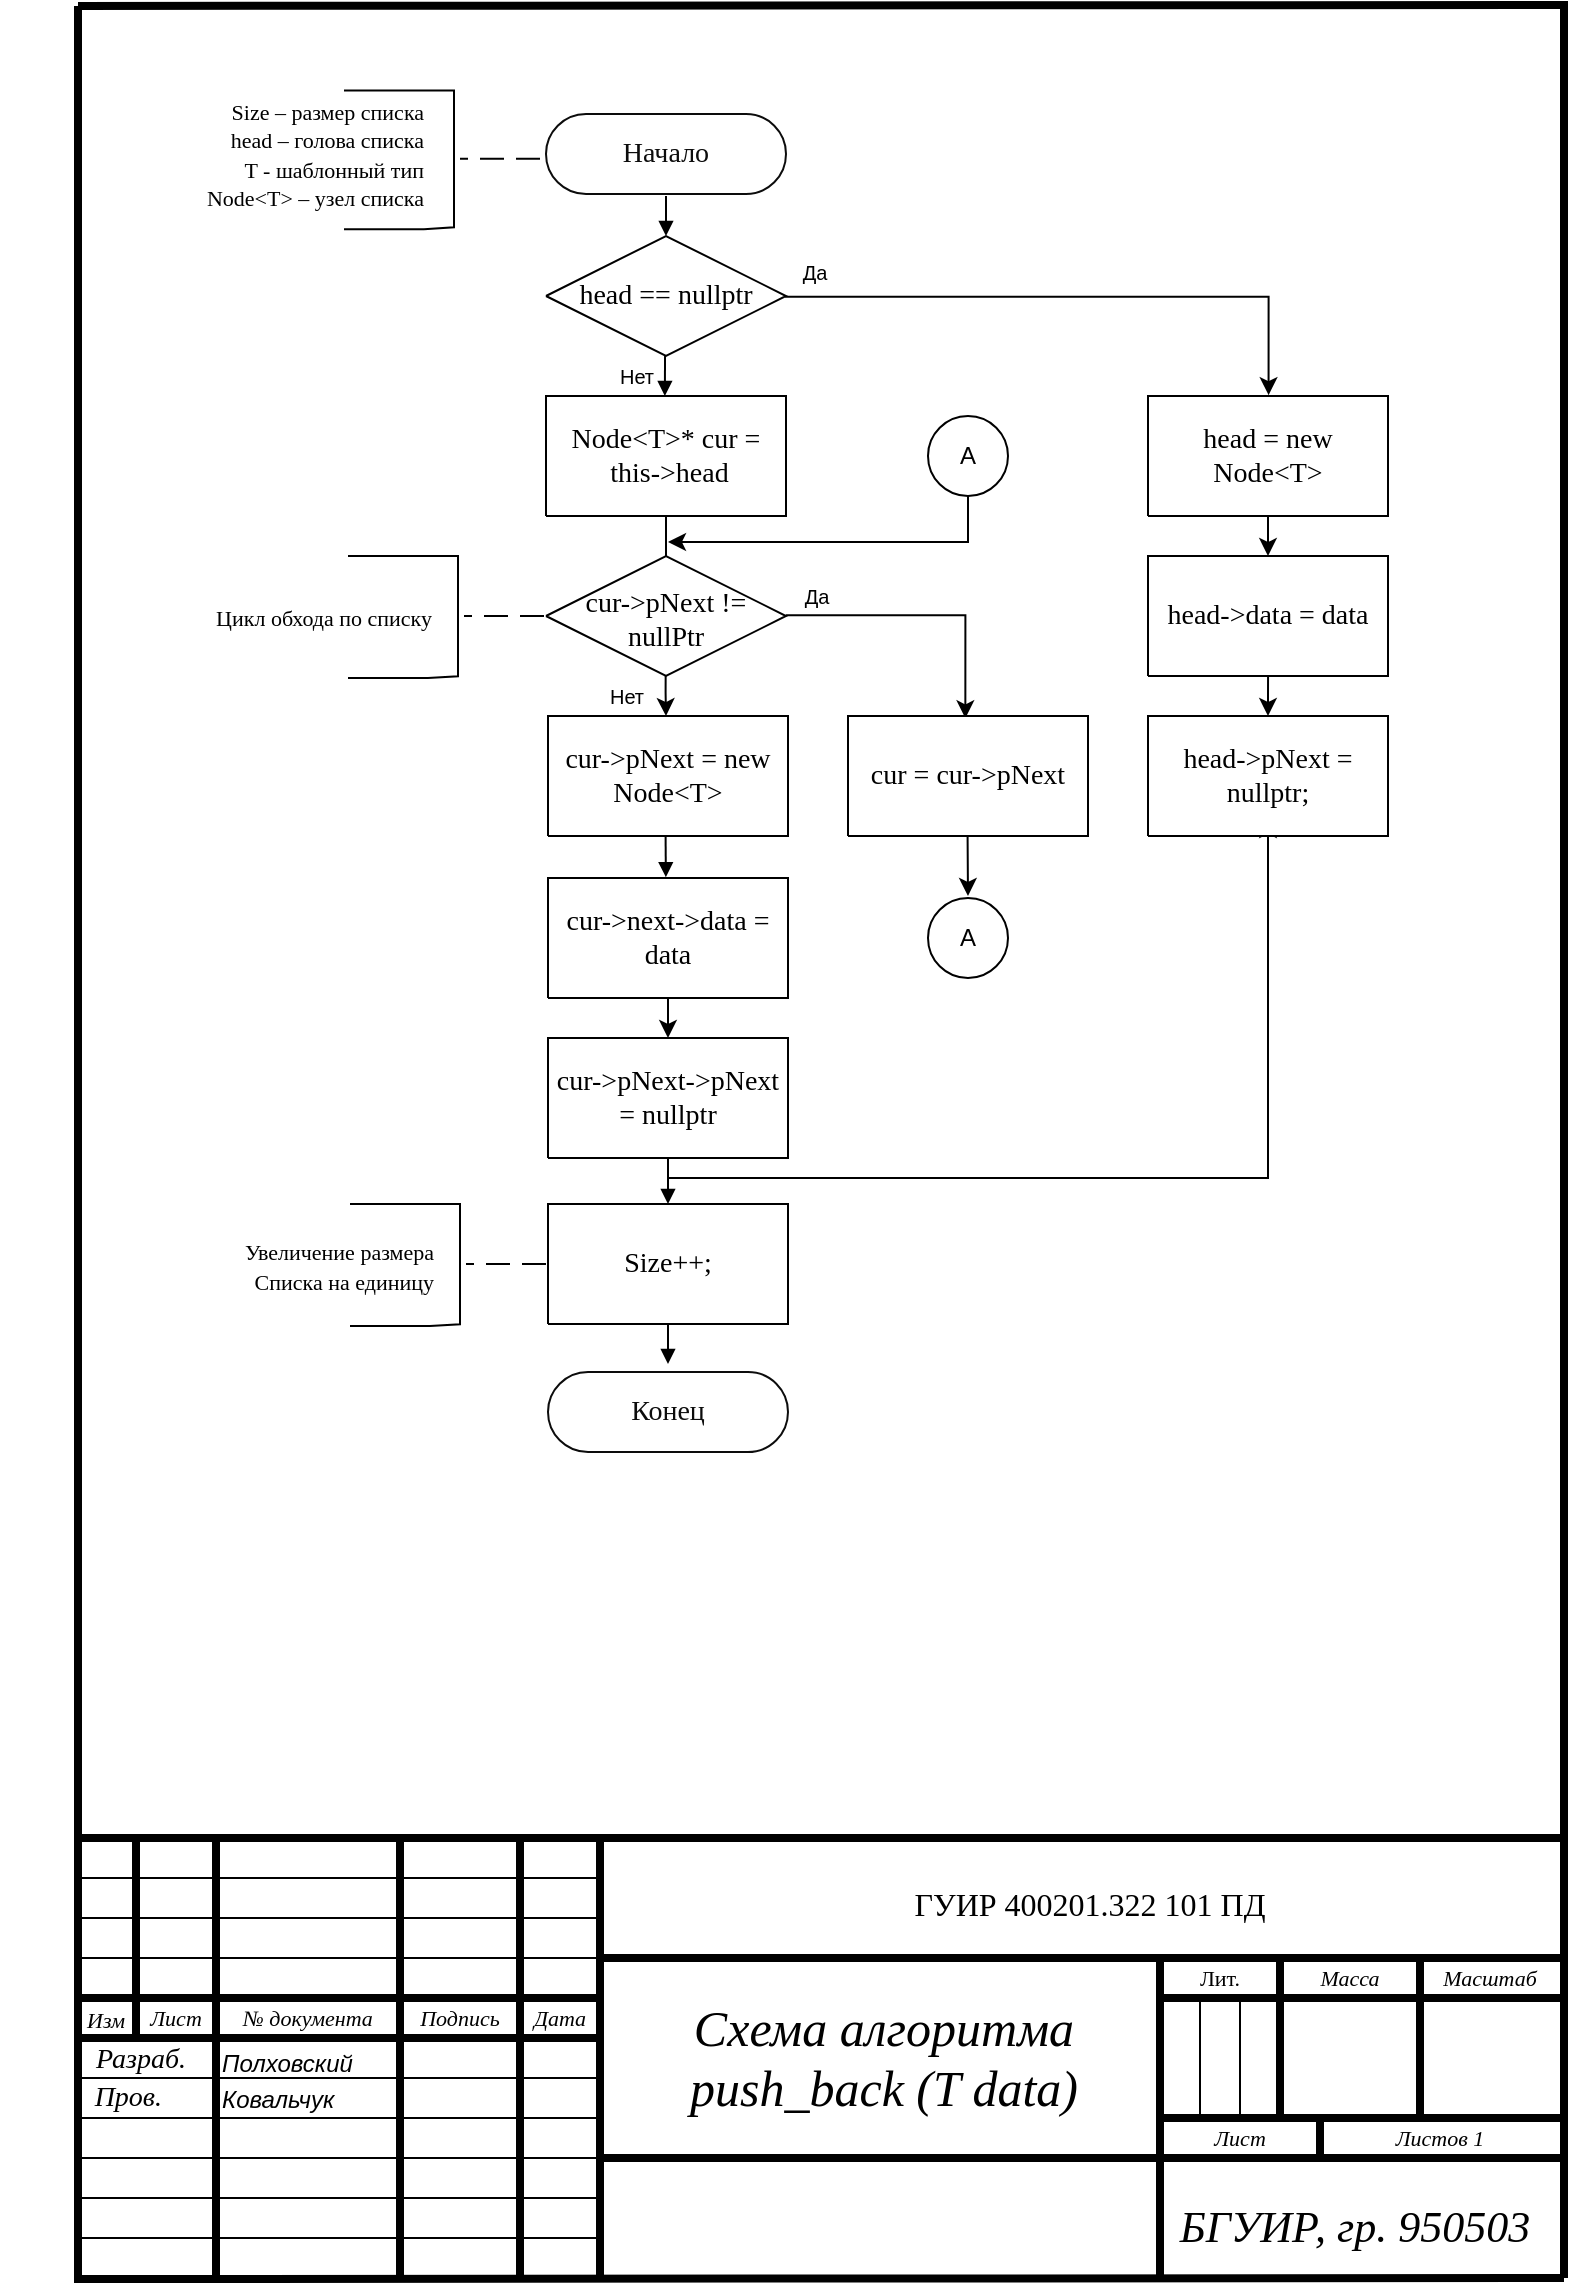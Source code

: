 <mxfile version="14.1.8" type="device"><diagram name="Страница-1" id="Страница-1"><mxGraphModel dx="825" dy="805" grid="1" gridSize="10" guides="1" tooltips="1" connect="1" arrows="1" fold="1" page="1" pageScale="1" pageWidth="850" pageHeight="1100" math="0" shadow="0"><root><mxCell id="0"/><mxCell id="1" value="Соединительная линия" parent="0"/><mxCell id="3V-L2KuZ63XdBJB3XJBE-99" style="edgeStyle=none;rounded=0;orthogonalLoop=1;jettySize=auto;html=1;" edge="1" parent="1"><mxGeometry relative="1" as="geometry"><mxPoint x="660" y="432" as="targetPoint"/><mxPoint x="360" y="611" as="sourcePoint"/><Array as="points"><mxPoint x="660" y="611"/></Array></mxGeometry></mxCell><mxCell id="QabZJgG5oe0fEZagxkcl-109" style="vsdxID=742;edgeStyle=none;startArrow=block;endArrow=none;startSize=5;endSize=5;strokeColor=#000000;spacingTop=0;spacingBottom=0;spacingLeft=0;spacingRight=0;verticalAlign=middle;html=1;labelBackgroundColor=#ffffff;rounded=0;exitX=0.5;exitY=0;exitDx=0;exitDy=0;exitPerimeter=0;entryX=0.5;entryY=1.025;entryDx=0;entryDy=0;entryPerimeter=0;" parent="1" edge="1"><mxGeometry relative="1" as="geometry"><mxPoint x="10" y="-1" as="offset"/><Array as="points"/><mxPoint x="360" y="704" as="sourcePoint"/><mxPoint x="360" y="684" as="targetPoint"/></mxGeometry></mxCell><mxCell id="06-wC8LpvRo-1JMl6-TX-131" value="" style="edgeStyle=orthogonalEdgeStyle;rounded=0;orthogonalLoop=1;jettySize=auto;html=1;" parent="1" edge="1"><mxGeometry relative="1" as="geometry"><mxPoint x="358.83" y="360" as="sourcePoint"/><mxPoint x="359" y="380" as="targetPoint"/><Array as="points"><mxPoint x="358.41" y="368.36"/><mxPoint x="358.41" y="368.36"/></Array></mxGeometry></mxCell><mxCell id="4" style="vsdxID=1;fillColor=#FFFFFF;gradientColor=none;shape=stencil(nY9LDoAgDERP0z3SI/i5BwkoRAUC+Lu9kGo0Lt3NtK/tFLCOWngFnMUU3Kg2I5MGbIBzY7UKJmUF2ALWvQtqCG6xkrwXhSxqdmvZsNNcxViZ4ewgT64jdDL2hf4E7wsXmsWThd549765c4l+xvYE);strokeColor=#000000;strokeWidth=4;spacingTop=-1;spacingBottom=-1;spacingLeft=-1;spacingRight=-1;labelBackgroundColor=#ffffff;rounded=0;html=1;whiteSpace=wrap;" parent="1" vertex="1"><mxGeometry x="65" y="941" width="741" height="220" as="geometry"/></mxCell><mxCell id="82" style="vsdxID=26;edgeStyle=none;startArrow=none;endArrow=none;startSize=5;endSize=5;strokeWidth=4;strokeColor=#000000;spacingTop=-1;spacingBottom=-1;spacingLeft=-1;spacingRight=-1;verticalAlign=middle;html=1;labelBackgroundColor=#ffffff;rounded=0;" parent="1" edge="1"><mxGeometry relative="1" as="geometry"><Array as="points"/><mxPoint x="94" y="941" as="sourcePoint"/><mxPoint x="94" y="1041" as="targetPoint"/></mxGeometry></mxCell><mxCell id="81" style="vsdxID=25;edgeStyle=none;startArrow=none;endArrow=none;startSize=5;endSize=5;strokeColor=#000000;spacingTop=-1;spacingBottom=-1;spacingLeft=-1;spacingRight=-1;verticalAlign=middle;html=1;labelBackgroundColor=#ffffff;rounded=0;" parent="1" edge="1"><mxGeometry relative="1" as="geometry"><mxPoint as="offset"/><Array as="points"/><mxPoint x="66" y="1141" as="sourcePoint"/><mxPoint x="326" y="1141" as="targetPoint"/></mxGeometry></mxCell><mxCell id="80" style="vsdxID=24;edgeStyle=none;startArrow=none;endArrow=none;startSize=5;endSize=5;strokeColor=#000000;spacingTop=-1;spacingBottom=-1;spacingLeft=-1;spacingRight=-1;verticalAlign=middle;html=1;labelBackgroundColor=#ffffff;rounded=0;" parent="1" edge="1"><mxGeometry relative="1" as="geometry"><mxPoint as="offset"/><Array as="points"/><mxPoint x="66" y="1121" as="sourcePoint"/><mxPoint x="326" y="1121" as="targetPoint"/></mxGeometry></mxCell><mxCell id="79" style="vsdxID=23;edgeStyle=none;startArrow=none;endArrow=none;startSize=5;endSize=5;strokeColor=#000000;spacingTop=-1;spacingBottom=-1;spacingLeft=-1;spacingRight=-1;verticalAlign=middle;html=1;labelBackgroundColor=#ffffff;rounded=0;" parent="1" edge="1"><mxGeometry relative="1" as="geometry"><mxPoint as="offset"/><Array as="points"/><mxPoint x="66" y="1101" as="sourcePoint"/><mxPoint x="327" y="1101" as="targetPoint"/></mxGeometry></mxCell><mxCell id="78" style="vsdxID=22;edgeStyle=none;startArrow=none;endArrow=none;startSize=5;endSize=5;strokeColor=#000000;spacingTop=-1;spacingBottom=-1;spacingLeft=-1;spacingRight=-1;verticalAlign=middle;html=1;labelBackgroundColor=#ffffff;rounded=0;" parent="1" edge="1"><mxGeometry relative="1" as="geometry"><mxPoint as="offset"/><Array as="points"/><mxPoint x="66" y="1081" as="sourcePoint"/><mxPoint x="326" y="1081" as="targetPoint"/></mxGeometry></mxCell><mxCell id="77" style="vsdxID=21;edgeStyle=none;startArrow=none;endArrow=none;startSize=5;endSize=5;strokeColor=#000000;spacingTop=-1;spacingBottom=-1;spacingLeft=-1;spacingRight=-1;verticalAlign=middle;html=1;labelBackgroundColor=#ffffff;rounded=0;" parent="1" edge="1"><mxGeometry relative="1" as="geometry"><mxPoint as="offset"/><Array as="points"/><mxPoint x="66" y="1061" as="sourcePoint"/><mxPoint x="326" y="1061" as="targetPoint"/></mxGeometry></mxCell><mxCell id="76" style="vsdxID=20;edgeStyle=none;startArrow=none;endArrow=none;startSize=5;endSize=5;strokeWidth=4;strokeColor=#000000;spacingTop=-1;spacingBottom=-1;spacingLeft=-1;spacingRight=-1;verticalAlign=middle;html=1;labelBackgroundColor=#ffffff;rounded=0;" parent="1" edge="1"><mxGeometry relative="1" as="geometry"><mxPoint as="offset"/><Array as="points"/><mxPoint x="66" y="1041" as="sourcePoint"/><mxPoint x="326" y="1041" as="targetPoint"/></mxGeometry></mxCell><mxCell id="75" style="vsdxID=19;edgeStyle=none;startArrow=none;endArrow=none;startSize=5;endSize=5;strokeWidth=4;strokeColor=#000000;spacingTop=-1;spacingBottom=-1;spacingLeft=-1;spacingRight=-1;verticalAlign=middle;html=1;labelBackgroundColor=#ffffff;rounded=0;" parent="1" edge="1"><mxGeometry relative="1" as="geometry"><mxPoint as="offset"/><Array as="points"/><mxPoint x="66" y="1021" as="sourcePoint"/><mxPoint x="326" y="1021" as="targetPoint"/></mxGeometry></mxCell><mxCell id="74" style="vsdxID=18;edgeStyle=none;startArrow=none;endArrow=none;startSize=5;endSize=5;strokeColor=#000000;spacingTop=-1;spacingBottom=-1;spacingLeft=-1;spacingRight=-1;verticalAlign=middle;html=1;labelBackgroundColor=#ffffff;rounded=0;" parent="1" edge="1"><mxGeometry relative="1" as="geometry"><mxPoint as="offset"/><Array as="points"/><mxPoint x="66" y="1001" as="sourcePoint"/><mxPoint x="326" y="1001" as="targetPoint"/></mxGeometry></mxCell><mxCell id="73" style="vsdxID=17;edgeStyle=none;startArrow=none;endArrow=none;startSize=5;endSize=5;strokeColor=#000000;spacingTop=-1;spacingBottom=-1;spacingLeft=-1;spacingRight=-1;verticalAlign=middle;html=1;labelBackgroundColor=#ffffff;rounded=0;" parent="1" edge="1"><mxGeometry relative="1" as="geometry"><mxPoint as="offset"/><Array as="points"/><mxPoint x="66" y="981" as="sourcePoint"/><mxPoint x="326" y="981" as="targetPoint"/></mxGeometry></mxCell><mxCell id="72" style="vsdxID=16;edgeStyle=none;startArrow=none;endArrow=none;startSize=5;endSize=5;strokeColor=#000000;spacingTop=-1;spacingBottom=-1;spacingLeft=-1;spacingRight=-1;verticalAlign=middle;html=1;labelBackgroundColor=#ffffff;rounded=0;" parent="1" edge="1"><mxGeometry relative="1" as="geometry"><mxPoint as="offset"/><Array as="points"/><mxPoint x="66" y="961" as="sourcePoint"/><mxPoint x="326" y="961" as="targetPoint"/></mxGeometry></mxCell><mxCell id="71" style="vsdxID=15;edgeStyle=none;startArrow=none;endArrow=none;startSize=5;endSize=5;strokeWidth=4;strokeColor=#000000;spacingTop=-1;spacingBottom=-1;spacingLeft=-1;spacingRight=-1;verticalAlign=middle;html=1;labelBackgroundColor=#ffffff;rounded=0;" parent="1" edge="1"><mxGeometry relative="1" as="geometry"><Array as="points"/><mxPoint x="134" y="941" as="sourcePoint"/><mxPoint x="134" y="1161" as="targetPoint"/></mxGeometry></mxCell><mxCell id="70" style="vsdxID=14;edgeStyle=none;startArrow=none;endArrow=none;startSize=5;endSize=5;strokeWidth=4;strokeColor=#000000;spacingTop=-1;spacingBottom=-1;spacingLeft=-1;spacingRight=-1;verticalAlign=middle;html=1;labelBackgroundColor=#ffffff;rounded=0;" parent="1" edge="1"><mxGeometry relative="1" as="geometry"><Array as="points"/><mxPoint x="226" y="941" as="sourcePoint"/><mxPoint x="226" y="1161" as="targetPoint"/></mxGeometry></mxCell><mxCell id="69" style="vsdxID=13;edgeStyle=none;startArrow=none;endArrow=none;startSize=5;endSize=5;strokeWidth=4;strokeColor=#000000;spacingTop=-1;spacingBottom=-1;spacingLeft=-1;spacingRight=-1;verticalAlign=middle;html=1;labelBackgroundColor=#ffffff;rounded=0;" parent="1" edge="1"><mxGeometry relative="1" as="geometry"><Array as="points"/><mxPoint x="286" y="941" as="sourcePoint"/><mxPoint x="286" y="1161" as="targetPoint"/></mxGeometry></mxCell><mxCell id="84" style="vsdxID=44;edgeStyle=none;startArrow=none;endArrow=none;startSize=5;endSize=5;strokeWidth=4;strokeColor=#000000;spacingTop=0;spacingBottom=0;spacingLeft=0;spacingRight=0;verticalAlign=middle;html=1;labelBackgroundColor=#ffffff;rounded=0;" parent="1" edge="1"><mxGeometry relative="1" as="geometry"><mxPoint y="-1" as="offset"/><Array as="points"><mxPoint x="808" y="24.47"/></Array><mxPoint x="808" y="1161" as="sourcePoint"/><mxPoint x="65" y="25" as="targetPoint"/></mxGeometry></mxCell><mxCell id="83" style="vsdxID=43;edgeStyle=none;startArrow=none;endArrow=none;startSize=5;endSize=5;strokeWidth=4;strokeColor=#000000;spacingTop=0;spacingBottom=0;spacingLeft=0;spacingRight=0;verticalAlign=middle;html=1;labelBackgroundColor=#ffffff;rounded=0;" parent="1" edge="1"><mxGeometry relative="1" as="geometry"><mxPoint as="offset"/><Array as="points"><mxPoint x="65" y="1161.53"/></Array><mxPoint x="65" y="25" as="sourcePoint"/><mxPoint x="808" y="1161" as="targetPoint"/></mxGeometry></mxCell><mxCell id="68" style="vsdxID=12;edgeStyle=none;startArrow=none;endArrow=none;startSize=5;endSize=5;strokeWidth=4;strokeColor=#000000;spacingTop=-1;spacingBottom=-1;spacingLeft=-1;spacingRight=-1;verticalAlign=middle;html=1;labelBackgroundColor=#ffffff;rounded=0;" parent="1" edge="1"><mxGeometry relative="1" as="geometry"><Array as="points"/><mxPoint x="736" y="1001" as="sourcePoint"/><mxPoint x="736" y="1081" as="targetPoint"/></mxGeometry></mxCell><mxCell id="67" style="vsdxID=11;edgeStyle=none;startArrow=none;endArrow=none;startSize=5;endSize=5;strokeWidth=4;strokeColor=#000000;spacingTop=-1;spacingBottom=-1;spacingLeft=-1;spacingRight=-1;verticalAlign=middle;html=1;labelBackgroundColor=#ffffff;rounded=0;" parent="1" edge="1"><mxGeometry relative="1" as="geometry"><Array as="points"/><mxPoint x="686" y="1081" as="sourcePoint"/><mxPoint x="686" y="1101" as="targetPoint"/></mxGeometry></mxCell><mxCell id="66" style="vsdxID=10;edgeStyle=none;startArrow=none;endArrow=none;startSize=5;endSize=5;strokeColor=#000000;spacingTop=-1;spacingBottom=-1;spacingLeft=-1;spacingRight=-1;verticalAlign=middle;html=1;labelBackgroundColor=#ffffff;rounded=0;" parent="1" edge="1"><mxGeometry relative="1" as="geometry"><Array as="points"/><mxPoint x="646" y="1021" as="sourcePoint"/><mxPoint x="646" y="1081" as="targetPoint"/></mxGeometry></mxCell><mxCell id="91" style="vsdxID=780;edgeStyle=none;startArrow=block;endArrow=none;startSize=5;endSize=5;strokeColor=#000000;spacingTop=0;spacingBottom=0;spacingLeft=0;spacingRight=0;verticalAlign=middle;html=1;labelBackgroundColor=#ffffff;rounded=0;exitX=0.491;exitY=-0.007;exitDx=0;exitDy=0;exitPerimeter=0;" parent="1" source="06-wC8LpvRo-1JMl6-TX-127" edge="1"><mxGeometry relative="1" as="geometry"><mxPoint x="10" y="-1" as="offset"/><Array as="points"/><mxPoint x="358.8" y="458" as="sourcePoint"/><mxPoint x="358.8" y="440" as="targetPoint"/></mxGeometry></mxCell><mxCell id="65" style="vsdxID=9;edgeStyle=none;startArrow=none;endArrow=none;startSize=5;endSize=5;strokeColor=#000000;spacingTop=-1;spacingBottom=-1;spacingLeft=-1;spacingRight=-1;verticalAlign=middle;html=1;labelBackgroundColor=#ffffff;rounded=0;" parent="1" edge="1"><mxGeometry relative="1" as="geometry"><Array as="points"/><mxPoint x="626" y="1021" as="sourcePoint"/><mxPoint x="626" y="1081" as="targetPoint"/></mxGeometry></mxCell><mxCell id="64" style="vsdxID=8;edgeStyle=none;startArrow=none;endArrow=none;startSize=5;endSize=5;strokeWidth=4;strokeColor=#000000;spacingTop=-1;spacingBottom=-1;spacingLeft=-1;spacingRight=-1;verticalAlign=middle;html=1;labelBackgroundColor=#ffffff;rounded=0;" parent="1" edge="1"><mxGeometry relative="1" as="geometry"><Array as="points"/><mxPoint x="666" y="1001" as="sourcePoint"/><mxPoint x="666" y="1081" as="targetPoint"/></mxGeometry></mxCell><mxCell id="63" style="vsdxID=7;edgeStyle=none;startArrow=none;endArrow=none;startSize=5;endSize=5;strokeWidth=4;strokeColor=#000000;spacingTop=-1;spacingBottom=-1;spacingLeft=-1;spacingRight=-1;verticalAlign=middle;html=1;labelBackgroundColor=#ffffff;rounded=0;" parent="1" edge="1"><mxGeometry relative="1" as="geometry"><mxPoint as="offset"/><Array as="points"/><mxPoint x="606" y="1081" as="sourcePoint"/><mxPoint x="806" y="1081" as="targetPoint"/></mxGeometry></mxCell><mxCell id="62" style="vsdxID=6;edgeStyle=none;startArrow=none;endArrow=none;startSize=5;endSize=5;strokeWidth=4;strokeColor=#000000;spacingTop=-1;spacingBottom=-1;spacingLeft=-1;spacingRight=-1;verticalAlign=middle;html=1;labelBackgroundColor=#ffffff;rounded=0;" parent="1" edge="1"><mxGeometry relative="1" as="geometry"><mxPoint as="offset"/><Array as="points"/><mxPoint x="606" y="1021" as="sourcePoint"/><mxPoint x="806" y="1021" as="targetPoint"/></mxGeometry></mxCell><mxCell id="61" style="vsdxID=5;edgeStyle=none;startArrow=none;endArrow=none;startSize=5;endSize=5;strokeWidth=4;strokeColor=#000000;spacingTop=-1;spacingBottom=-1;spacingLeft=-1;spacingRight=-1;verticalAlign=middle;html=1;labelBackgroundColor=#ffffff;rounded=0;" parent="1" edge="1"><mxGeometry relative="1" as="geometry"><Array as="points"/><mxPoint x="606" y="1001" as="sourcePoint"/><mxPoint x="606" y="1161" as="targetPoint"/></mxGeometry></mxCell><mxCell id="60" style="vsdxID=4;edgeStyle=none;startArrow=none;endArrow=none;startSize=5;endSize=5;strokeWidth=4;strokeColor=#000000;spacingTop=-1;spacingBottom=-1;spacingLeft=-1;spacingRight=-1;verticalAlign=middle;html=1;labelBackgroundColor=#ffffff;rounded=0;" parent="1" edge="1"><mxGeometry relative="1" as="geometry"><Array as="points"/><mxPoint x="806" y="1101" as="sourcePoint"/><mxPoint x="326" y="1101" as="targetPoint"/></mxGeometry></mxCell><mxCell id="59" style="vsdxID=3;edgeStyle=none;startArrow=none;endArrow=none;startSize=5;endSize=5;strokeWidth=4;strokeColor=#000000;spacingTop=-1;spacingBottom=-1;spacingLeft=-1;spacingRight=-1;verticalAlign=middle;html=1;labelBackgroundColor=#ffffff;rounded=0;" parent="1" edge="1"><mxGeometry relative="1" as="geometry"><Array as="points"/><mxPoint x="326" y="941" as="sourcePoint"/><mxPoint x="326" y="1161" as="targetPoint"/></mxGeometry></mxCell><mxCell id="58" style="vsdxID=2;edgeStyle=none;startArrow=none;endArrow=none;startSize=5;endSize=5;strokeWidth=4;strokeColor=#000000;spacingTop=-1;spacingBottom=-1;spacingLeft=-1;spacingRight=-1;verticalAlign=middle;html=1;labelBackgroundColor=#ffffff;rounded=0;" parent="1" edge="1"><mxGeometry relative="1" as="geometry"><Array as="points"/><mxPoint x="806" y="1001" as="sourcePoint"/><mxPoint x="326" y="1001" as="targetPoint"/></mxGeometry></mxCell><mxCell id="5" value="&lt;font style=&quot;font-size:11px;font-family:ISOCPEUR;color:#000000;direction:ltr;letter-spacing:0px;line-height:120%;opacity:1&quot;&gt;&lt;i&gt;Изм&lt;br/&gt;&lt;/i&gt;&lt;/font&gt;" style="verticalAlign=middle;align=center;vsdxID=27;fillColor=none;gradientColor=none;shape=stencil(nZBLDoAgDERP0z3SIyjew0SURgSD+Lu9kMZoXLhwN9O+tukAlrNpJg1SzDH4QW/URgNYgZTkjA4UkwJUgGXng+6DX1zLfmoymdXo17xh5zmRJ6Q42BWCfc2oJfdAr+Yv+AP9Cb7OJ3H/2JG1HNGz/84klThPVCc=);strokeColor=none;strokeWidth=4;spacingTop=-1;spacingBottom=-1;spacingLeft=-1;spacingRight=-1;labelBackgroundColor=none;rounded=0;html=1;whiteSpace=wrap;" parent="1" vertex="1"><mxGeometry x="66" y="1023" width="26" height="17" as="geometry"/></mxCell><mxCell id="6" value="&lt;font style=&quot;font-size:11px;font-family:ISOCPEUR;color:#000000;direction:ltr;letter-spacing:0px;line-height:120%;opacity:1&quot;&gt;&lt;i&gt;Лист&lt;br/&gt;&lt;/i&gt;&lt;/font&gt;" style="verticalAlign=middle;align=center;vsdxID=28;fillColor=none;gradientColor=none;shape=stencil(nZBLDoAgDERP0z3SIyjew0SURgSD+Lu9kMZoXLhwN9O+tukAlrNpJg1SzDH4QW/URgNYgZTkjA4UkwJUgGXng+6DX1zLfmoymdXo17xh5zmRJ6Q42BWCfc2oJfdAr+Yv+AP9Cb7OJ3H/2JG1HNGz/84klThPVCc=);strokeColor=none;strokeWidth=4;spacingTop=-1;spacingBottom=-1;spacingLeft=-1;spacingRight=-1;labelBackgroundColor=none;rounded=0;html=1;whiteSpace=wrap;" parent="1" vertex="1"><mxGeometry x="96" y="1023" width="36" height="16" as="geometry"/></mxCell><mxCell id="7" value="&lt;font style=&quot;font-size:11px;font-family:ISOCPEUR;color:#000000;direction:ltr;letter-spacing:0px;line-height:120%;opacity:1&quot;&gt;&lt;i&gt;№ документа&lt;br/&gt;&lt;/i&gt;&lt;/font&gt;" style="verticalAlign=middle;align=center;vsdxID=29;fillColor=none;gradientColor=none;shape=stencil(nZBLDoAgDERP0z3SIyjew0SURgSD+Lu9kMZoXLhwN9O+tukAlrNpJg1SzDH4QW/URgNYgZTkjA4UkwJUgGXng+6DX1zLfmoymdXo17xh5zmRJ6Q42BWCfc2oJfdAr+Yv+AP9Cb7OJ3H/2JG1HNGz/84klThPVCc=);strokeColor=none;strokeWidth=4;spacingTop=-1;spacingBottom=-1;spacingLeft=-1;spacingRight=-1;labelBackgroundColor=none;rounded=0;html=1;whiteSpace=wrap;" parent="1" vertex="1"><mxGeometry x="136" y="1023" width="88" height="16" as="geometry"/></mxCell><mxCell id="8" value="&lt;font style=&quot;font-size:11px;font-family:ISOCPEUR;color:#000000;direction:ltr;letter-spacing:0px;line-height:120%;opacity:1&quot;&gt;&lt;i&gt;Подпись&lt;br/&gt;&lt;/i&gt;&lt;/font&gt;" style="verticalAlign=middle;align=center;vsdxID=30;fillColor=none;gradientColor=none;shape=stencil(nZBLDoAgDERP0z3SIyjew0SURgSD+Lu9kMZoXLhwN9O+tukAlrNpJg1SzDH4QW/URgNYgZTkjA4UkwJUgGXng+6DX1zLfmoymdXo17xh5zmRJ6Q42BWCfc2oJfdAr+Yv+AP9Cb7OJ3H/2JG1HNGz/84klThPVCc=);strokeColor=none;strokeWidth=4;spacingTop=-1;spacingBottom=-1;spacingLeft=-1;spacingRight=-1;labelBackgroundColor=none;rounded=0;html=1;whiteSpace=wrap;" parent="1" vertex="1"><mxGeometry x="228" y="1023" width="56" height="16" as="geometry"/></mxCell><mxCell id="9" value="&lt;font style=&quot;font-size:11px;font-family:ISOCPEUR;color:#000000;direction:ltr;letter-spacing:0px;line-height:120%;opacity:1&quot;&gt;&lt;i&gt;Дата&lt;br/&gt;&lt;/i&gt;&lt;/font&gt;" style="verticalAlign=middle;align=center;vsdxID=31;fillColor=none;gradientColor=none;shape=stencil(nZBLDoAgDERP0z3SIyjew0SURgSD+Lu9kMZoXLhwN9O+tukAlrNpJg1SzDH4QW/URgNYgZTkjA4UkwJUgGXng+6DX1zLfmoymdXo17xh5zmRJ6Q42BWCfc2oJfdAr+Yv+AP9Cb7OJ3H/2JG1HNGz/84klThPVCc=);strokeColor=none;strokeWidth=4;spacingTop=-1;spacingBottom=-1;spacingLeft=-1;spacingRight=-1;labelBackgroundColor=none;rounded=0;html=1;whiteSpace=wrap;" parent="1" vertex="1"><mxGeometry x="288" y="1023" width="36" height="16" as="geometry"/></mxCell><mxCell id="10" value="&lt;font style=&quot;font-size:11px;font-family:ISOCPEUR;color:#000000;direction:ltr;letter-spacing:0px;line-height:120%;opacity:1&quot;&gt;Лит.&lt;br/&gt;&lt;/font&gt;" style="verticalAlign=middle;align=center;vsdxID=32;fillColor=none;gradientColor=none;shape=stencil(nZBLDoAgDERP0z3SIyjew0SURgSD+Lu9kMZoXLhwN9O+tukAlrNpJg1SzDH4QW/URgNYgZTkjA4UkwJUgGXng+6DX1zLfmoymdXo17xh5zmRJ6Q42BWCfc2oJfdAr+Yv+AP9Cb7OJ3H/2JG1HNGz/84klThPVCc=);strokeColor=none;strokeWidth=4;spacingTop=-1;spacingBottom=-1;spacingLeft=-1;spacingRight=-1;labelBackgroundColor=none;rounded=0;html=1;whiteSpace=wrap;" parent="1" vertex="1"><mxGeometry x="608" y="1003" width="56" height="16" as="geometry"/></mxCell><mxCell id="11" value="&lt;font style=&quot;font-size:11px;font-family:ISOCPEUR;color:#000000;direction:ltr;letter-spacing:0px;line-height:120%;opacity:1&quot;&gt;&lt;i&gt;Масса&lt;br/&gt;&lt;/i&gt;&lt;/font&gt;" style="verticalAlign=middle;align=center;vsdxID=33;fillColor=none;gradientColor=none;shape=stencil(nZBLDoAgDERP0z3SIyjew0SURgSD+Lu9kMZoXLhwN9O+tukAlrNpJg1SzDH4QW/URgNYgZTkjA4UkwJUgGXng+6DX1zLfmoymdXo17xh5zmRJ6Q42BWCfc2oJfdAr+Yv+AP9Cb7OJ3H/2JG1HNGz/84klThPVCc=);strokeColor=none;strokeWidth=4;spacingTop=-1;spacingBottom=-1;spacingLeft=-1;spacingRight=-1;labelBackgroundColor=none;rounded=0;html=1;whiteSpace=wrap;" parent="1" vertex="1"><mxGeometry x="668" y="1003" width="66" height="16" as="geometry"/></mxCell><mxCell id="12" value="&lt;font style=&quot;font-size:11px;font-family:ISOCPEUR;color:#000000;direction:ltr;letter-spacing:0px;line-height:120%;opacity:1&quot;&gt;&lt;i&gt;Масштаб&lt;br/&gt;&lt;/i&gt;&lt;/font&gt;" style="verticalAlign=middle;align=center;vsdxID=34;fillColor=none;gradientColor=none;shape=stencil(nZBLDoAgDERP0z3SIyjew0SURgSD+Lu9kMZoXLhwN9O+tukAlrNpJg1SzDH4QW/URgNYgZTkjA4UkwJUgGXng+6DX1zLfmoymdXo17xh5zmRJ6Q42BWCfc2oJfdAr+Yv+AP9Cb7OJ3H/2JG1HNGz/84klThPVCc=);strokeColor=none;strokeWidth=4;spacingTop=-1;spacingBottom=-1;spacingLeft=-1;spacingRight=-1;labelBackgroundColor=none;rounded=0;html=1;whiteSpace=wrap;" parent="1" vertex="1"><mxGeometry x="738" y="1003" width="66" height="16" as="geometry"/></mxCell><mxCell id="13" value="&lt;font style=&quot;font-size:11px;font-family:ISOCPEUR;color:#000000;direction:ltr;letter-spacing:0px;line-height:120%;opacity:1&quot;&gt;&lt;i&gt;Лист&lt;br/&gt;&lt;/i&gt;&lt;/font&gt;" style="verticalAlign=middle;align=center;vsdxID=35;fillColor=none;gradientColor=none;shape=stencil(nZBLDoAgDERP0z3SIyjew0SURgSD+Lu9kMZoXLhwN9O+tukAlrNpJg1SzDH4QW/URgNYgZTkjA4UkwJUgGXng+6DX1zLfmoymdXo17xh5zmRJ6Q42BWCfc2oJfdAr+Yv+AP9Cb7OJ3H/2JG1HNGz/84klThPVCc=);strokeColor=none;strokeWidth=4;spacingTop=-1;spacingBottom=-1;spacingLeft=-1;spacingRight=-1;labelBackgroundColor=none;rounded=0;html=1;whiteSpace=wrap;" parent="1" vertex="1"><mxGeometry x="608" y="1083" width="76" height="16" as="geometry"/></mxCell><mxCell id="14" value="&lt;font style=&quot;font-size:11px;font-family:ISOCPEUR;color:#000000;direction:ltr;letter-spacing:0px;line-height:120%;opacity:1&quot;&gt;&lt;i&gt;Листов  1&lt;br/&gt;&lt;/i&gt;&lt;/font&gt;" style="verticalAlign=middle;align=center;vsdxID=36;fillColor=none;gradientColor=none;shape=stencil(nZBLDoAgDERP0z3SIyjew0SURgSD+Lu9kMZoXLhwN9O+tukAlrNpJg1SzDH4QW/URgNYgZTkjA4UkwJUgGXng+6DX1zLfmoymdXo17xh5zmRJ6Q42BWCfc2oJfdAr+Yv+AP9Cb7OJ3H/2JG1HNGz/84klThPVCc=);strokeColor=none;strokeWidth=4;spacingTop=-1;spacingBottom=-1;spacingLeft=-1;spacingRight=-1;labelBackgroundColor=none;rounded=0;html=1;whiteSpace=wrap;" parent="1" vertex="1"><mxGeometry x="688" y="1083" width="116" height="16" as="geometry"/></mxCell><mxCell id="15" value="&lt;p style=&quot;align:right;margin-left:0;margin-right:0;margin-top:0px;margin-bottom:0px;text-indent:0;valign:middle;direction:ltr;&quot;&gt;&lt;font style=&quot;font-size:14px;font-family:ISOCPEUR;color:#000000;direction:ltr;letter-spacing:0px;line-height:120%;opacity:1&quot;&gt;&lt;i&gt;Пров.&lt;br/&gt;&lt;/i&gt;&lt;/font&gt;&lt;/p&gt;" style="verticalAlign=middle;align=right;vsdxID=38;fillColor=none;gradientColor=none;shape=stencil(nZBLDoAgDERP0z3SIyjew0SURgSD+Lu9kMZoXLhwN9O+tukAlrNpJg1SzDH4QW/URgNYgZTkjA4UkwJUgGXng+6DX1zLfmoymdXo17xh5zmRJ6Q42BWCfc2oJfdAr+Yv+AP9Cb7OJ3H/2JG1HNGz/84klThPVCc=);strokeColor=none;strokeWidth=4;spacingTop=-1;spacingBottom=-1;spacingLeft=-1;spacingRight=-1;labelBackgroundColor=none;rounded=0;html=1;whiteSpace=wrap;" parent="1" vertex="1"><mxGeometry x="44" y="1061" width="64" height="20" as="geometry"/></mxCell><mxCell id="16" value="&lt;p style=&quot;margin-left: 0 ; margin-right: 0 ; margin-top: 0px ; margin-bottom: 0px ; text-indent: 0 ; direction: ltr&quot;&gt;&lt;font style=&quot;font-size: 14px ; font-family: &amp;#34;isocpeur&amp;#34; ; color: #000000 ; direction: ltr ; letter-spacing: 0px ; line-height: 120% ; opacity: 1&quot;&gt;&lt;i&gt;Разраб&lt;/i&gt;&lt;/font&gt;&lt;font style=&quot;font-size: 14px ; font-family: &amp;#34;isocpeur&amp;#34; ; color: #000000 ; direction: ltr ; letter-spacing: 0px ; line-height: 120% ; opacity: 1&quot;&gt;&lt;i&gt;.&lt;br&gt;&lt;/i&gt;&lt;/font&gt;&lt;/p&gt;" style="verticalAlign=middle;align=right;vsdxID=39;fillColor=none;gradientColor=none;shape=stencil(nZBLDoAgDERP0z3SIyjew0SURgSD+Lu9kMZoXLhwN9O+tukAlrNpJg1SzDH4QW/URgNYgZTkjA4UkwJUgGXng+6DX1zLfmoymdXo17xh5zmRJ6Q42BWCfc2oJfdAr+Yv+AP9Cb7OJ3H/2JG1HNGz/84klThPVCc=);strokeColor=none;strokeWidth=4;spacingTop=-1;spacingBottom=-1;spacingLeft=-1;spacingRight=-1;labelBackgroundColor=none;rounded=0;html=1;whiteSpace=wrap;" parent="1" vertex="1"><mxGeometry x="56" y="1044" width="64" height="16" as="geometry"/></mxCell><mxCell id="17" value="&lt;font style=&quot;font-size: 22px ; font-family: &amp;#34;isocpeur&amp;#34; ; color: #000000 ; direction: ltr ; letter-spacing: 0px ; line-height: 120% ; opacity: 1&quot;&gt;&lt;i&gt;БГУИР, гр. 950503&lt;br&gt;&lt;/i&gt;&lt;/font&gt;" style="verticalAlign=middle;align=center;vsdxID=41;fillColor=none;gradientColor=none;shape=stencil(nZBLDoAgDERP0z3SIyjew0SURgSD+Lu9kMZoXLhwN9O+tukAlrNpJg1SzDH4QW/URgNYgZTkjA4UkwJUgGXng+6DX1zLfmoymdXo17xh5zmRJ6Q42BWCfc2oJfdAr+Yv+AP9Cb7OJ3H/2JG1HNGz/84klThPVCc=);strokeColor=none;strokeWidth=4;spacingTop=-1;spacingBottom=-1;spacingLeft=-1;spacingRight=-1;labelBackgroundColor=none;rounded=0;html=1;whiteSpace=wrap;" parent="1" vertex="1"><mxGeometry x="607" y="1128" width="193" height="16" as="geometry"/></mxCell><mxCell id="18" value="&lt;font style=&quot;font-size: 25px ; font-family: &amp;#34;isocpeur&amp;#34; ; color: #000000 ; direction: ltr ; letter-spacing: 0px ; line-height: 120% ; opacity: 1&quot;&gt;&lt;i&gt;Схема алгоритма &lt;br&gt;&lt;/i&gt;&lt;/font&gt;&lt;font style=&quot;font-size: 25px ; font-family: &amp;#34;isocpeur&amp;#34; ; color: #000000 ; direction: ltr ; letter-spacing: 0px ; line-height: 120% ; opacity: 1&quot;&gt;&lt;i&gt;push_back (T data)&lt;br&gt;&lt;/i&gt;&lt;/font&gt;" style="verticalAlign=middle;align=center;vsdxID=42;fillColor=none;gradientColor=none;shape=stencil(nZBLDoAgDERP0z3SIyjew0SURgSD+Lu9kMZoXLhwN9O+tukAlrNpJg1SzDH4QW/URgNYgZTkjA4UkwJUgGXng+6DX1zLfmoymdXo17xh5zmRJ6Q42BWCfc2oJfdAr+Yv+AP9Cb7OJ3H/2JG1HNGz/84klThPVCc=);strokeColor=none;spacingTop=-1;spacingBottom=-1;spacingLeft=-1;spacingRight=-1;labelBackgroundColor=none;rounded=0;html=1;whiteSpace=wrap;" parent="1" vertex="1"><mxGeometry x="348" y="1021" width="240" height="60" as="geometry"/></mxCell><mxCell id="19" value="&lt;p style=&quot;margin-left: 0 ; margin-right: 0 ; margin-top: 0px ; margin-bottom: 0px ; text-indent: 0 ; direction: ltr&quot;&gt;&lt;font style=&quot;font-size: 16px ; font-family: &amp;#34;times new roman&amp;#34; ; color: #000000 ; direction: ltr ; letter-spacing: 0px ; line-height: 120% ; opacity: 1&quot;&gt;ГУИР &lt;/font&gt;&lt;font style=&quot;font-size: 16px ; font-family: &amp;#34;times new roman&amp;#34; ; color: #000000 ; direction: ltr ; letter-spacing: 0px ; line-height: 120% ; opacity: 1&quot;&gt;400201&lt;/font&gt;&lt;font style=&quot;font-size: 16px ; font-family: &amp;#34;times new roman&amp;#34; ; color: #000000 ; direction: ltr ; letter-spacing: 0px ; line-height: 120% ; opacity: 1&quot;&gt;.&lt;/font&gt;&lt;font style=&quot;font-size: 16px ; font-family: &amp;#34;times new roman&amp;#34; ; color: #000000 ; direction: ltr ; letter-spacing: 0px ; line-height: 120% ; opacity: 1&quot;&gt;322 101&lt;/font&gt;&lt;font style=&quot;font-size: 16px ; font-family: &amp;#34;times new roman&amp;#34; ; color: #000000 ; direction: ltr ; letter-spacing: 0px ; line-height: 120% ; opacity: 1&quot;&gt; ПД&lt;/font&gt;&lt;font style=&quot;font-size: 16px ; font-family: &amp;#34;themed&amp;#34; ; color: #000000 ; direction: ltr ; letter-spacing: 0px ; line-height: 120% ; opacity: 1&quot;&gt;&lt;br&gt;&lt;/font&gt;&lt;/p&gt;" style="verticalAlign=middle;align=center;vsdxID=735;fillColor=none;gradientColor=none;shape=stencil(nZBLDoAgDERP0z3SIyjew0SURgSD+Lu9kMZoXLhwN9O+tukAlrNpJg1SzDH4QW/URgNYgZTkjA4UkwJUgGXng+6DX1zLfmoymdXo17xh5zmRJ6Q42BWCfc2oJfdAr+Yv+AP9Cb7OJ3H/2JG1HNGz/84klThPVCc=);strokeColor=none;labelBackgroundColor=none;rounded=0;html=1;whiteSpace=wrap;" parent="1" vertex="1"><mxGeometry x="348" y="960" width="446" height="28" as="geometry"/></mxCell><mxCell id="20" value="&lt;p style=&quot;margin-left: 0 ; margin-right: 0 ; margin-top: 0px ; margin-bottom: 0px ; text-indent: 0 ; direction: ltr&quot;&gt;&lt;font style=&quot;font-size: 12px ; font-family: &amp;#34;arial&amp;#34; ; color: #000000 ; direction: ltr ; letter-spacing: 0px ; line-height: 120% ; opacity: 1&quot;&gt;&lt;i&gt;Полховский&lt;br&gt;&lt;/i&gt;&lt;/font&gt;&lt;/p&gt;" style="verticalAlign=middle;align=left;vsdxID=736;fillColor=none;gradientColor=none;shape=stencil(nZBLDoAgDERP0z3SIyjew0SURgSD+Lu9kMZoXLhwN9O+tukAlrNpJg1SzDH4QW/URgNYgZTkjA4UkwJUgGXng+6DX1zLfmoymdXo17xh5zmRJ6Q42BWCfc2oJfdAr+Yv+AP9Cb7OJ3H/2JG1HNGz/84klThPVCc=);strokeColor=none;strokeWidth=4;spacingTop=-1;spacingBottom=-1;spacingLeft=-1;spacingRight=-1;labelBackgroundColor=none;rounded=0;html=1;whiteSpace=wrap;" parent="1" vertex="1"><mxGeometry x="136" y="1044" width="90" height="20" as="geometry"/></mxCell><mxCell id="21" value="&lt;p style=&quot;align:left;margin-left:0;margin-right:0;margin-top:0px;margin-bottom:0px;text-indent:0;valign:middle;direction:ltr;&quot;&gt;&lt;font style=&quot;font-size:12px;font-family:Arial;color:#000000;direction:ltr;letter-spacing:0px;line-height:120%;opacity:1&quot;&gt;&lt;i&gt;Ковальчук&lt;br/&gt;&lt;/i&gt;&lt;/font&gt;&lt;/p&gt;" style="verticalAlign=middle;align=left;vsdxID=737;fillColor=none;gradientColor=none;shape=stencil(nZBLDoAgDERP0z3SIyjew0SURgSD+Lu9kMZoXLhwN9O+tukAlrNpJg1SzDH4QW/URgNYgZTkjA4UkwJUgGXng+6DX1zLfmoymdXo17xh5zmRJ6Q42BWCfc2oJfdAr+Yv+AP9Cb7OJ3H/2JG1HNGz/84klThPVCc=);strokeColor=none;strokeWidth=4;spacingTop=-1;spacingBottom=-1;spacingLeft=-1;spacingRight=-1;labelBackgroundColor=none;rounded=0;html=1;whiteSpace=wrap;" parent="1" vertex="1"><mxGeometry x="136" y="1062" width="90" height="20" as="geometry"/></mxCell><mxCell id="26" style="vsdxID=743;fillColor=none;gradientColor=none;labelBackgroundColor=none;rounded=0;strokeColor=none;html=1;whiteSpace=wrap;" parent="1" vertex="1"><mxGeometry x="198" y="57" width="98" height="91" as="geometry"/></mxCell><mxCell id="85" style="vsdxID=744;edgeStyle=none;startArrow=none;endArrow=none;startSize=5;endSize=5;strokeColor=#000000;spacingTop=0;spacingBottom=0;spacingLeft=0;spacingRight=0;verticalAlign=middle;html=1;labelBackgroundColor=#ffffff;rounded=0;" parent="26" edge="1"><mxGeometry relative="1" as="geometry"><mxPoint x="10" as="offset"/><Array as="points"><mxPoint x="55" y="10.237"/><mxPoint x="55" y="78.613"/></Array><mxPoint x="40" y="10.237" as="sourcePoint"/><mxPoint x="40" y="79.625" as="targetPoint"/></mxGeometry></mxCell><mxCell id="86" style="vsdxID=745;edgeStyle=none;startArrow=none;endArrow=none;startSize=5;endSize=5;strokeColor=#000000;spacingTop=0;spacingBottom=0;spacingLeft=0;spacingRight=0;verticalAlign=middle;html=1;labelBackgroundColor=#ffffff;rounded=0;" parent="26" edge="1"><mxGeometry relative="1" as="geometry"><mxPoint as="offset"/><Array as="points"/><mxPoint y="79.625" as="sourcePoint"/><mxPoint x="40" y="79.625" as="targetPoint"/></mxGeometry></mxCell><mxCell id="87" value="" style="vsdxID=746;edgeStyle=none;startArrow=none;endArrow=none;startSize=5;endSize=5;strokeColor=#000000;spacingTop=0;spacingBottom=0;spacingLeft=0;spacingRight=0;verticalAlign=middle;html=1;labelBackgroundColor=#ffffff;rounded=0;align=center;" parent="26" edge="1"><mxGeometry relative="1" as="geometry"><mxPoint as="offset"/><Array as="points"/><mxPoint y="10.237" as="sourcePoint"/><mxPoint x="40" y="10.237" as="targetPoint"/></mxGeometry></mxCell><mxCell id="88" style="vsdxID=747;edgeStyle=none;dashed=1;dashPattern=12.00 6.00;startArrow=none;endArrow=none;startSize=5;endSize=5;strokeColor=#000000;spacingTop=0;spacingBottom=0;spacingLeft=0;spacingRight=0;verticalAlign=middle;html=1;labelBackgroundColor=#ffffff;rounded=0;" parent="26" edge="1"><mxGeometry relative="1" as="geometry"><mxPoint as="offset"/><Array as="points"/><mxPoint x="98" y="44.362" as="sourcePoint"/><mxPoint x="58" y="44.362" as="targetPoint"/></mxGeometry></mxCell><mxCell id="30" value="&lt;p style=&quot;margin-left: 0 ; margin-right: 0 ; margin-top: 0px ; margin-bottom: 0px ; text-indent: 0 ; direction: ltr&quot;&gt;&lt;font style=&quot;font-size: 11px ; font-family: &amp;#34;calibri&amp;#34; ; color: #000000 ; direction: ltr ; letter-spacing: 0px ; line-height: 120% ; opacity: 1&quot;&gt;Size – &lt;/font&gt;&lt;font style=&quot;font-size: 11px ; font-family: &amp;#34;themed&amp;#34; ; color: #000000 ; direction: ltr ; letter-spacing: 0px ; line-height: 120% ; opacity: 1&quot;&gt;размер списка&lt;br&gt;&lt;/font&gt;&lt;font style=&quot;font-size: 11px ; font-family: &amp;#34;themed&amp;#34; ; color: #000000 ; direction: ltr ; letter-spacing: 0px ; line-height: 120% ; opacity: 1&quot;&gt;h&lt;/font&gt;&lt;font style=&quot;font-size: 11px ; font-family: &amp;#34;themed&amp;#34; ; color: #000000 ; direction: ltr ; letter-spacing: 0px ; line-height: 120% ; opacity: 1&quot;&gt;ead – &lt;/font&gt;&lt;font style=&quot;font-size: 11px ; font-family: &amp;#34;themed&amp;#34; ; color: #000000 ; direction: ltr ; letter-spacing: 0px ; line-height: 120% ; opacity: 1&quot;&gt;голова списка&lt;/font&gt;&lt;/p&gt;&lt;p style=&quot;margin-left: 0 ; margin-right: 0 ; margin-top: 0px ; margin-bottom: 0px ; text-indent: 0 ; direction: ltr&quot;&gt;&lt;font style=&quot;font-size: 11px ; font-family: &amp;#34;themed&amp;#34; ; color: #000000 ; direction: ltr ; letter-spacing: 0px ; line-height: 120% ; opacity: 1&quot;&gt;T - шаблонный тип&lt;br&gt;&lt;/font&gt;&lt;font style=&quot;font-size: 11px ; font-family: &amp;#34;themed&amp;#34; ; color: #000000 ; direction: ltr ; letter-spacing: 0px ; line-height: 120% ; opacity: 1&quot;&gt;Node&amp;lt;T&amp;gt; – узел&lt;/font&gt;&lt;font style=&quot;font-size: 11px ; font-family: &amp;#34;themed&amp;#34; ; color: #000000 ; direction: ltr ; letter-spacing: 0px ; line-height: 120% ; opacity: 1&quot;&gt;&amp;nbsp;списка&lt;/font&gt;&lt;/p&gt;" style="verticalAlign=middle;align=right;vsdxID=761;fillColor=none;gradientColor=none;shape=stencil(nZBLDoAgDERP0z3SIyjew0SURgSD+Lu9kMZoXLhwN9O+tukAlrNpJg1SzDH4QW/URgNYgZTkjA4UkwJUgGXng+6DX1zLfmoymdXo17xh5zmRJ6Q42BWCfc2oJfdAr+Yv+AP9Cb7OJ3H/2JG1HNGz/84klThPVCc=);strokeColor=none;labelBackgroundColor=none;rounded=0;html=1;whiteSpace=wrap;" parent="1" vertex="1"><mxGeometry x="26" y="85" width="214" height="28" as="geometry"/></mxCell><mxCell id="39" style="vsdxID=878;fillColor=none;gradientColor=none;labelBackgroundColor=none;rounded=0;strokeColor=none;html=1;whiteSpace=wrap;" parent="1" vertex="1"><mxGeometry x="201" y="615" width="98" height="80" as="geometry"/></mxCell><mxCell id="93" style="vsdxID=879;edgeStyle=none;startArrow=none;endArrow=none;startSize=5;endSize=5;strokeColor=#000000;spacingTop=0;spacingBottom=0;spacingLeft=0;spacingRight=0;verticalAlign=middle;html=1;labelBackgroundColor=#ffffff;rounded=0;" parent="39" edge="1"><mxGeometry relative="1" as="geometry"><mxPoint x="10" as="offset"/><Array as="points"><mxPoint x="55" y="9"/><mxPoint x="55" y="69.11"/></Array><mxPoint x="40" y="9" as="sourcePoint"/><mxPoint x="40" y="70" as="targetPoint"/></mxGeometry></mxCell><mxCell id="94" style="vsdxID=880;edgeStyle=none;startArrow=none;endArrow=none;startSize=5;endSize=5;strokeColor=#000000;spacingTop=0;spacingBottom=0;spacingLeft=0;spacingRight=0;verticalAlign=middle;html=1;labelBackgroundColor=#ffffff;rounded=0;" parent="39" edge="1"><mxGeometry relative="1" as="geometry"><mxPoint as="offset"/><Array as="points"/><mxPoint y="70" as="sourcePoint"/><mxPoint x="40" y="70" as="targetPoint"/></mxGeometry></mxCell><mxCell id="95" value="" style="vsdxID=881;edgeStyle=none;startArrow=none;endArrow=none;startSize=5;endSize=5;strokeColor=#000000;spacingTop=0;spacingBottom=0;spacingLeft=0;spacingRight=0;verticalAlign=middle;html=1;labelBackgroundColor=#ffffff;rounded=0;align=center;" parent="39" edge="1"><mxGeometry relative="1" as="geometry"><mxPoint as="offset"/><Array as="points"/><mxPoint y="9" as="sourcePoint"/><mxPoint x="40" y="9" as="targetPoint"/></mxGeometry></mxCell><mxCell id="96" style="vsdxID=882;edgeStyle=none;dashed=1;dashPattern=12.00 6.00;startArrow=none;endArrow=none;startSize=5;endSize=5;strokeColor=#000000;spacingTop=0;spacingBottom=0;spacingLeft=0;spacingRight=0;verticalAlign=middle;html=1;labelBackgroundColor=#ffffff;rounded=0;" parent="39" edge="1"><mxGeometry relative="1" as="geometry"><mxPoint as="offset"/><Array as="points"/><mxPoint x="98" y="39" as="sourcePoint"/><mxPoint x="58" y="39" as="targetPoint"/></mxGeometry></mxCell><mxCell id="40" value="&lt;p style=&quot;align:right;margin-left:0;margin-right:0;margin-top:0px;margin-bottom:0px;text-indent:0;valign:middle;direction:ltr;&quot;&gt;&lt;font style=&quot;font-size:11px;font-family:Calibri;color:#000000;direction:ltr;letter-spacing:0px;line-height:120%;opacity:1&quot;&gt;Увеличение размера&lt;br/&gt;Списка на единицу &lt;br/&gt;&lt;/font&gt;&lt;/p&gt;" style="verticalAlign=middle;align=right;vsdxID=883;fillColor=none;gradientColor=none;shape=stencil(nZBLDoAgDERP0z3SIyjew0SURgSD+Lu9kMZoXLhwN9O+tukAlrNpJg1SzDH4QW/URgNYgZTkjA4UkwJUgGXng+6DX1zLfmoymdXo17xh5zmRJ6Q42BWCfc2oJfdAr+Yv+AP9Cb7OJ3H/2JG1HNGz/84klThPVCc=);strokeColor=none;labelBackgroundColor=none;rounded=0;html=1;whiteSpace=wrap;" parent="39" vertex="1"><mxGeometry x="-170" y="26" width="214" height="28" as="geometry"/></mxCell><mxCell id="45" parent="1" vertex="1"><mxGeometry x="360" y="700" as="geometry"/></mxCell><mxCell id="47" style="vsdxID=867;edgeStyle=none;startArrow=block;endArrow=none;startSize=5;endSize=5;strokeColor=#000000;spacingTop=0;spacingBottom=0;spacingLeft=0;spacingRight=0;verticalAlign=middle;html=1;labelBackgroundColor=#ffffff;rounded=1;exitX=0.5;exitY=0;exitDx=0;exitDy=0;exitPerimeter=0;" parent="1" source="35" target="37" edge="1"><mxGeometry relative="1" as="geometry"><mxPoint x="9" as="offset"/><Array as="points"/><mxPoint x="360" y="630" as="targetPoint"/></mxGeometry></mxCell><mxCell id="49" parent="1" vertex="1"><mxGeometry x="710" y="471" as="geometry"/></mxCell><mxCell id="51" parent="1" vertex="1"><mxGeometry x="710" y="409" as="geometry"/></mxCell><mxCell id="54" style="vsdxID=742;edgeStyle=none;startArrow=block;endArrow=none;startSize=5;endSize=5;strokeColor=#000000;spacingTop=0;spacingBottom=0;spacingLeft=0;spacingRight=0;verticalAlign=middle;html=1;labelBackgroundColor=#ffffff;rounded=0;exitX=0.5;exitY=0;exitDx=0;exitDy=0;exitPerimeter=0;entryX=0.5;entryY=1.025;entryDx=0;entryDy=0;entryPerimeter=0;" parent="1" source="24" target="22" edge="1"><mxGeometry relative="1" as="geometry"><mxPoint x="10" y="-1" as="offset"/><Array as="points"/></mxGeometry></mxCell><mxCell id="57" style="vsdxID=751;edgeStyle=none;startArrow=block;endArrow=none;startSize=5;endSize=5;strokeColor=#000000;spacingTop=0;spacingBottom=0;spacingLeft=0;spacingRight=0;verticalAlign=middle;html=1;labelBackgroundColor=#ffffff;rounded=0;entryX=0.5;entryY=1;entryDx=0;entryDy=0;entryPerimeter=0;exitX=0.5;exitY=0;exitDx=0;exitDy=0;" parent="1" target="27" edge="1" source="06-wC8LpvRo-1JMl6-TX-119"><mxGeometry relative="1" as="geometry"><mxPoint x="10" as="offset"/><Array as="points"/><mxPoint x="359" y="300" as="sourcePoint"/></mxGeometry></mxCell><mxCell id="06-wC8LpvRo-1JMl6-TX-106" value="" style="edgeStyle=orthogonalEdgeStyle;rounded=0;orthogonalLoop=1;jettySize=auto;html=1;" parent="1" edge="1"><mxGeometry relative="1" as="geometry"><mxPoint x="660.029" y="360" as="sourcePoint"/><mxPoint x="660" y="380" as="targetPoint"/><Array as="points"><mxPoint x="660" y="370"/></Array></mxGeometry></mxCell><mxCell id="06-wC8LpvRo-1JMl6-TX-105" value="&lt;font style=&quot;font-size: 14px ; font-family: &amp;#34;calibri&amp;#34; ; color: #000000 ; direction: ltr ; letter-spacing: 0px ; line-height: 120% ; opacity: 1&quot;&gt;head = new Node&amp;lt;T&amp;gt;&lt;br&gt;&lt;/font&gt;" style="verticalAlign=middle;align=center;vsdxID=750;fillColor=#FFFFFF;gradientColor=none;shape=stencil(nZBLDoAgDERP0z3SIyjew0SURgSD+Lu9kMZoXLhwN9O+tukAlrNpJg1SzDH4QW/URgNYgZTkjA4UkwJUgGXng+6DX1zLfmoymdXo17xh5zmRJ6Q42BWCfc2oJfdAr+Yv+AP9Cb7OJ3H/2JG1HNGz/84klThPVCc=);strokeColor=#000000;spacingTop=-1;spacingBottom=-1;spacingLeft=-1;spacingRight=-1;labelBackgroundColor=none;rounded=0;html=1;whiteSpace=wrap;" parent="1" vertex="1"><mxGeometry x="600" y="220" width="120" height="60" as="geometry"/></mxCell><mxCell id="06-wC8LpvRo-1JMl6-TX-107" value="" style="edgeStyle=orthogonalEdgeStyle;rounded=0;orthogonalLoop=1;jettySize=auto;html=1;exitX=0.963;exitY=0.507;exitDx=0;exitDy=0;exitPerimeter=0;entryX=0.469;entryY=-0.007;entryDx=0;entryDy=0;entryPerimeter=0;" parent="1" edge="1"><mxGeometry relative="1" as="geometry"><mxPoint x="418.56" y="170.42" as="sourcePoint"/><mxPoint x="660.28" y="219.58" as="targetPoint"/><Array as="points"><mxPoint x="660" y="170"/></Array></mxGeometry></mxCell><mxCell id="06-wC8LpvRo-1JMl6-TX-118" style="vsdxID=740;fillColor=#FFFFFF;gradientColor=none;shape=stencil(UzV2Ls5ILEhVNTIoLinKz04tz0wpyVA1dlE1MsrMy0gtyiwBslSNXVWNndPyi1LTi/JL81Ig/IJEkEoQKze/DGRCBUSfAUiHkUElhGcK4bpBVOZk5iGpNEVVikeloQHZpsK0YlWLz1QgA+HFtMycHEgIIcujBwlQCBKcxq4A);strokeColor=#000000;spacingTop=-1;spacingBottom=-1;spacingLeft=-1;spacingRight=-1;labelBackgroundColor=none;rounded=0;html=1;whiteSpace=wrap;" parent="1" vertex="1"><mxGeometry x="299" y="300" width="120" height="60" as="geometry"/></mxCell><mxCell id="06-wC8LpvRo-1JMl6-TX-119" value="&lt;font style=&quot;font-size: 14px ; font-family: &amp;#34;calibri&amp;#34; ; color: #000000 ; direction: ltr ; letter-spacing: 0px ; line-height: 120% ; opacity: 1&quot;&gt;cur-&amp;gt;pNext != nullPtr&lt;br&gt;&lt;/font&gt;" style="text;vsdxID=740;fillColor=none;gradientColor=none;strokeColor=none;spacingTop=-1;spacingBottom=-1;spacingLeft=-1;spacingRight=-1;labelBackgroundColor=none;rounded=0;html=1;whiteSpace=wrap;verticalAlign=middle;align=center;;html=1;" parent="06-wC8LpvRo-1JMl6-TX-118" vertex="1"><mxGeometry x="10" y="9.5" width="100" height="45" as="geometry"/></mxCell><mxCell id="06-wC8LpvRo-1JMl6-TX-122" value="" style="edgeStyle=orthogonalEdgeStyle;rounded=0;orthogonalLoop=1;jettySize=auto;html=1;exitX=0.999;exitY=0.494;exitDx=0;exitDy=0;exitPerimeter=0;entryX=0.489;entryY=0.019;entryDx=0;entryDy=0;entryPerimeter=0;" parent="1" source="06-wC8LpvRo-1JMl6-TX-118" target="29" edge="1"><mxGeometry relative="1" as="geometry"><mxPoint x="430" y="380" as="sourcePoint"/><mxPoint x="500" y="377" as="targetPoint"/><Array as="points"><mxPoint x="509" y="330"/></Array></mxGeometry></mxCell><mxCell id="06-wC8LpvRo-1JMl6-TX-123" value="&lt;font style=&quot;font-size: 10px&quot;&gt;Да&lt;/font&gt;" style="text;html=1;align=center;verticalAlign=middle;resizable=0;points=[];autosize=1;" parent="1" vertex="1"><mxGeometry x="418" y="148" width="30" height="20" as="geometry"/></mxCell><mxCell id="06-wC8LpvRo-1JMl6-TX-124" value="&lt;span style=&quot;font-size: 10px&quot;&gt;Да&lt;/span&gt;" style="text;html=1;align=center;verticalAlign=middle;resizable=0;points=[];autosize=1;" parent="1" vertex="1"><mxGeometry x="419" y="310" width="30" height="20" as="geometry"/></mxCell><mxCell id="06-wC8LpvRo-1JMl6-TX-125" value="&lt;font style=&quot;font-size: 10px&quot;&gt;Нет&lt;/font&gt;" style="text;html=1;align=center;verticalAlign=middle;resizable=0;points=[];autosize=1;" parent="1" vertex="1"><mxGeometry x="324" y="360" width="30" height="20" as="geometry"/></mxCell><mxCell id="06-wC8LpvRo-1JMl6-TX-130" value="" style="edgeStyle=orthogonalEdgeStyle;rounded=0;orthogonalLoop=1;jettySize=auto;html=1;" parent="1" source="06-wC8LpvRo-1JMl6-TX-127" target="37" edge="1"><mxGeometry relative="1" as="geometry"><Array as="points"><mxPoint x="360" y="530"/><mxPoint x="360" y="530"/></Array></mxGeometry></mxCell><mxCell id="06-wC8LpvRo-1JMl6-TX-127" value="&lt;font style=&quot;font-size: 14px ; font-family: &amp;#34;calibri&amp;#34; ; color: #000000 ; direction: ltr ; letter-spacing: 0px ; line-height: 120% ; opacity: 1&quot;&gt;cur-&amp;gt;next-&amp;gt;data = data&lt;br&gt;&lt;/font&gt;" style="verticalAlign=middle;align=center;vsdxID=781;fillColor=#FFFFFF;gradientColor=none;shape=stencil(nZBLDoAgDERP0z3SIyjew0SURgSD+Lu9kMZoXLhwN9O+tukAlrNpJg1SzDH4QW/URgNYgZTkjA4UkwJUgGXng+6DX1zLfmoymdXo17xh5zmRJ6Q42BWCfc2oJfdAr+Yv+AP9Cb7OJ3H/2JG1HNGz/84klThPVCc=);strokeColor=#000000;spacingTop=-1;spacingBottom=-1;spacingLeft=-1;spacingRight=-1;labelBackgroundColor=none;rounded=0;html=1;whiteSpace=wrap;" parent="1" vertex="1"><mxGeometry x="300" y="461" width="120" height="60" as="geometry"/></mxCell><mxCell id="35" value="&lt;font style=&quot;font-size: 14px ; font-family: &amp;#34;calibri&amp;#34; ; color: #000000 ; direction: ltr ; letter-spacing: 0px ; line-height: 120% ; opacity: 1&quot;&gt;Size++;&lt;br&gt;&lt;/font&gt;" style="verticalAlign=middle;align=center;vsdxID=777;fillColor=#FFFFFF;gradientColor=none;shape=stencil(nZBLDoAgDERP0z3SIyjew0SURgSD+Lu9kMZoXLhwN9O+tukAlrNpJg1SzDH4QW/URgNYgZTkjA4UkwJUgGXng+6DX1zLfmoymdXo17xh5zmRJ6Q42BWCfc2oJfdAr+Yv+AP9Cb7OJ3H/2JG1HNGz/84klThPVCc=);strokeColor=#000000;spacingTop=-1;spacingBottom=-1;spacingLeft=-1;spacingRight=-1;labelBackgroundColor=none;rounded=0;html=1;whiteSpace=wrap;" parent="1" vertex="1"><mxGeometry x="300" y="624" width="120" height="60" as="geometry"/></mxCell><mxCell id="06-wC8LpvRo-1JMl6-TX-137" value="" style="edgeStyle=orthogonalEdgeStyle;rounded=0;orthogonalLoop=1;jettySize=auto;html=1;" parent="1" edge="1"><mxGeometry relative="1" as="geometry"><mxPoint x="509.8" y="431" as="sourcePoint"/><mxPoint x="510" y="470" as="targetPoint"/><Array as="points"><mxPoint x="510.04" y="441"/><mxPoint x="510.04" y="441"/></Array></mxGeometry></mxCell><mxCell id="06-wC8LpvRo-1JMl6-TX-139" value="A" style="ellipse;whiteSpace=wrap;html=1;aspect=fixed;" parent="1" vertex="1"><mxGeometry x="490" y="471" width="40" height="40" as="geometry"/></mxCell><mxCell id="3V-L2KuZ63XdBJB3XJBE-101" style="edgeStyle=none;rounded=0;orthogonalLoop=1;jettySize=auto;html=1;exitX=0.5;exitY=1;exitDx=0;exitDy=0;" edge="1" parent="1" source="06-wC8LpvRo-1JMl6-TX-141"><mxGeometry relative="1" as="geometry"><mxPoint x="360" y="293" as="targetPoint"/><mxPoint x="510" y="263" as="sourcePoint"/><Array as="points"><mxPoint x="510" y="293"/></Array></mxGeometry></mxCell><mxCell id="06-wC8LpvRo-1JMl6-TX-141" value="A" style="ellipse;whiteSpace=wrap;html=1;aspect=fixed;" parent="1" vertex="1"><mxGeometry x="490" y="230" width="40" height="40" as="geometry"/></mxCell><mxCell id="31" value="&lt;font style=&quot;font-size: 14px ; font-family: &amp;#34;calibri&amp;#34; ; color: #000000 ; direction: ltr ; letter-spacing: 0px ; line-height: 120% ; opacity: 1&quot;&gt;head-&amp;gt;data = data&lt;br&gt;&lt;/font&gt;" style="verticalAlign=middle;align=center;vsdxID=769;fillColor=#FFFFFF;gradientColor=none;shape=stencil(nZBLDoAgDERP0z3SIyjew0SURgSD+Lu9kMZoXLhwN9O+tukAlrNpJg1SzDH4QW/URgNYgZTkjA4UkwJUgGXng+6DX1zLfmoymdXo17xh5zmRJ6Q42BWCfc2oJfdAr+Yv+AP9Cb7OJ3H/2JG1HNGz/84klThPVCc=);strokeColor=#000000;spacingTop=-1;spacingBottom=-1;spacingLeft=-1;spacingRight=-1;labelBackgroundColor=none;rounded=0;html=1;whiteSpace=wrap;" parent="1" vertex="1"><mxGeometry x="600" y="300" width="120" height="60" as="geometry"/></mxCell><mxCell id="06-wC8LpvRo-1JMl6-TX-145" value="" style="edgeStyle=orthogonalEdgeStyle;rounded=0;orthogonalLoop=1;jettySize=auto;html=1;" parent="1" edge="1"><mxGeometry relative="1" as="geometry"><mxPoint x="660" y="280" as="sourcePoint"/><mxPoint x="660" y="300" as="targetPoint"/><Array as="points"><mxPoint x="660" y="300"/></Array></mxGeometry></mxCell><mxCell id="QabZJgG5oe0fEZagxkcl-96" style="vsdxID=878;fillColor=none;gradientColor=none;labelBackgroundColor=none;rounded=0;strokeColor=none;html=1;whiteSpace=wrap;" parent="1" vertex="1"><mxGeometry x="200" y="291" width="98" height="90" as="geometry"/></mxCell><mxCell id="QabZJgG5oe0fEZagxkcl-97" style="vsdxID=879;edgeStyle=none;startArrow=none;endArrow=none;startSize=5;endSize=5;strokeColor=#000000;spacingTop=0;spacingBottom=0;spacingLeft=0;spacingRight=0;verticalAlign=middle;html=1;labelBackgroundColor=#ffffff;rounded=0;" parent="QabZJgG5oe0fEZagxkcl-96" edge="1"><mxGeometry relative="1" as="geometry"><mxPoint x="10" as="offset"/><Array as="points"><mxPoint x="55" y="9"/><mxPoint x="55" y="69.11"/></Array><mxPoint x="40" y="9" as="sourcePoint"/><mxPoint x="40" y="70" as="targetPoint"/></mxGeometry></mxCell><mxCell id="QabZJgG5oe0fEZagxkcl-98" style="vsdxID=880;edgeStyle=none;startArrow=none;endArrow=none;startSize=5;endSize=5;strokeColor=#000000;spacingTop=0;spacingBottom=0;spacingLeft=0;spacingRight=0;verticalAlign=middle;html=1;labelBackgroundColor=#ffffff;rounded=0;" parent="QabZJgG5oe0fEZagxkcl-96" edge="1"><mxGeometry relative="1" as="geometry"><mxPoint as="offset"/><Array as="points"/><mxPoint y="70" as="sourcePoint"/><mxPoint x="40" y="70" as="targetPoint"/></mxGeometry></mxCell><mxCell id="QabZJgG5oe0fEZagxkcl-99" value="" style="vsdxID=881;edgeStyle=none;startArrow=none;endArrow=none;startSize=5;endSize=5;strokeColor=#000000;spacingTop=0;spacingBottom=0;spacingLeft=0;spacingRight=0;verticalAlign=middle;html=1;labelBackgroundColor=#ffffff;rounded=0;align=center;" parent="QabZJgG5oe0fEZagxkcl-96" edge="1"><mxGeometry relative="1" as="geometry"><mxPoint as="offset"/><Array as="points"/><mxPoint y="9" as="sourcePoint"/><mxPoint x="40" y="9" as="targetPoint"/></mxGeometry></mxCell><mxCell id="QabZJgG5oe0fEZagxkcl-100" style="vsdxID=882;edgeStyle=none;dashed=1;dashPattern=12.00 6.00;startArrow=none;endArrow=none;startSize=5;endSize=5;strokeColor=#000000;spacingTop=0;spacingBottom=0;spacingLeft=0;spacingRight=0;verticalAlign=middle;html=1;labelBackgroundColor=#ffffff;rounded=0;" parent="QabZJgG5oe0fEZagxkcl-96" edge="1"><mxGeometry relative="1" as="geometry"><mxPoint as="offset"/><Array as="points"/><mxPoint x="98" y="39" as="sourcePoint"/><mxPoint x="58" y="39" as="targetPoint"/></mxGeometry></mxCell><mxCell id="QabZJgG5oe0fEZagxkcl-101" value="&lt;p style=&quot;margin-left: 0 ; margin-right: 0 ; margin-top: 0px ; margin-bottom: 0px ; text-indent: 0 ; direction: ltr&quot;&gt;&lt;font face=&quot;calibri&quot;&gt;&lt;span style=&quot;font-size: 11px&quot;&gt;Цикл обхода по списку&lt;/span&gt;&lt;/font&gt;&lt;/p&gt;" style="verticalAlign=middle;align=right;vsdxID=883;fillColor=none;gradientColor=none;shape=stencil(nZBLDoAgDERP0z3SIyjew0SURgSD+Lu9kMZoXLhwN9O+tukAlrNpJg1SzDH4QW/URgNYgZTkjA4UkwJUgGXng+6DX1zLfmoymdXo17xh5zmRJ6Q42BWCfc2oJfdAr+Yv+AP9Cb7OJ3H/2JG1HNGz/84klThPVCc=);strokeColor=none;labelBackgroundColor=none;rounded=0;html=1;whiteSpace=wrap;" parent="QabZJgG5oe0fEZagxkcl-96" vertex="1"><mxGeometry x="-170" y="26" width="214" height="28" as="geometry"/></mxCell><mxCell id="QabZJgG5oe0fEZagxkcl-102" value="&lt;font style=&quot;font-size: 10px&quot;&gt;Нет&lt;/font&gt;" style="text;html=1;align=center;verticalAlign=middle;resizable=0;points=[];autosize=1;" parent="1" vertex="1"><mxGeometry x="329" y="200" width="30" height="20" as="geometry"/></mxCell><mxCell id="3" value="Блок-схема" parent="0"/><mxCell id="22" value="&lt;font style=&quot;font-size:14px;font-family:Calibri;color:#0c0c0c;direction:ltr;letter-spacing:0px;line-height:120%;opacity:1&quot;&gt;Начало&lt;br/&gt;&lt;/font&gt;" style="verticalAlign=middle;align=center;vsdxID=738;fillColor=#ffffff;gradientColor=none;shape=stencil(tVJBDsIgEHwNRxpkY/Ve6z+IpS0RoVnQ1t8LUmO1aS/G2+zO7G4GhkDhWtFJwpnzaM+yV5VvCRwI58q0EpUPiEBJoKgtygbt1VSp7kRURnSxt7hhSHObPMt3cYqz+9hh7Fkfk1wrM5HvIQNYkws8BQ7n23HUb5N8eeGLp2JQjqL1witrPjgtsJE0nKK1Fs14KlGul7KbtFe8zK3/5GT5Jf/iJYD3n9ZK6xSJKf+dgdBK+YHyAQ==);strokeColor=#0c0c0c;spacingTop=-1;spacingBottom=-1;spacingLeft=-1;spacingRight=-1;labelBackgroundColor=none;rounded=0;html=1;whiteSpace=wrap;" parent="3" vertex="1"><mxGeometry x="299" y="79" width="120" height="40" as="geometry"/></mxCell><mxCell id="23" value="&lt;font style=&quot;font-size:14px;font-family:Calibri;color:#0c0c0c;direction:ltr;letter-spacing:0px;line-height:120%;opacity:1&quot;&gt;Конец&lt;br/&gt;&lt;/font&gt;" style="verticalAlign=middle;align=center;vsdxID=739;fillColor=#ffffff;gradientColor=none;shape=stencil(tVJBDsIgEHwNRxpkY/Ve6z+IpS0RoVnQ1t8LUmO1aS/G2+zO7G4GhkDhWtFJwpnzaM+yV5VvCRwI58q0EpUPiEBJoKgtygbt1VSp7kRURnSxt7hhSHObPMt3cYqz+9hh7Fkfk1wrM5HvIQNYkws8BQ7n23HUb5N8eeGLp2JQjqL1witrPjgtsJE0nKK1Fs14KlGul7KbtFe8zK3/5GT5Jf/iJYD3n9ZK6xSJKf+dgdBK+YHyAQ==);strokeColor=#0c0c0c;spacingTop=-1;spacingBottom=-1;spacingLeft=-1;spacingRight=-1;labelBackgroundColor=none;rounded=0;html=1;whiteSpace=wrap;" parent="3" vertex="1"><mxGeometry x="300" y="708" width="120" height="40" as="geometry"/></mxCell><mxCell id="24" style="vsdxID=740;fillColor=#FFFFFF;gradientColor=none;shape=stencil(UzV2Ls5ILEhVNTIoLinKz04tz0wpyVA1dlE1MsrMy0gtyiwBslSNXVWNndPyi1LTi/JL81Ig/IJEkEoQKze/DGRCBUSfAUiHkUElhGcK4bpBVOZk5iGpNEVVikeloQHZpsK0YlWLz1QgA+HFtMycHEgIIcujBwlQCBKcxq4A);strokeColor=#000000;spacingTop=-1;spacingBottom=-1;spacingLeft=-1;spacingRight=-1;labelBackgroundColor=none;rounded=0;html=1;whiteSpace=wrap;" parent="3" vertex="1"><mxGeometry x="299" y="140" width="120" height="60" as="geometry"/></mxCell><mxCell id="25" value="&lt;font style=&quot;font-size:14px;font-family:Calibri;color:#000000;direction:ltr;letter-spacing:0px;line-height:120%;opacity:1&quot;&gt;head == nullptr&lt;br/&gt;&lt;/font&gt;" style="text;vsdxID=740;fillColor=none;gradientColor=none;strokeColor=none;spacingTop=-1;spacingBottom=-1;spacingLeft=-1;spacingRight=-1;labelBackgroundColor=none;rounded=0;html=1;whiteSpace=wrap;verticalAlign=middle;align=center;;html=1;" parent="24" vertex="1"><mxGeometry x="10" y="7.5" width="100" height="45" as="geometry"/></mxCell><mxCell id="06-wC8LpvRo-1JMl6-TX-142" style="vsdxID=751;edgeStyle=none;startArrow=block;endArrow=none;startSize=5;endSize=5;strokeColor=#000000;spacingTop=0;spacingBottom=0;spacingLeft=0;spacingRight=0;verticalAlign=middle;html=1;labelBackgroundColor=#ffffff;rounded=0;entryX=0.496;entryY=0.997;entryDx=0;entryDy=0;entryPerimeter=0;" parent="24" target="24" edge="1"><mxGeometry relative="1" as="geometry"><mxPoint x="10" as="offset"/><Array as="points"/><mxPoint x="59.43" y="80" as="sourcePoint"/><mxPoint x="59" y="60" as="targetPoint"/></mxGeometry></mxCell><mxCell id="27" value="&lt;font style=&quot;font-size: 14px ; font-family: &amp;#34;calibri&amp;#34; ; color: #000000 ; direction: ltr ; letter-spacing: 0px ; line-height: 120% ; opacity: 1&quot;&gt;Node&amp;lt;T&amp;gt;* cur =&lt;br&gt;&amp;nbsp;this-&amp;gt;head&lt;br&gt;&lt;/font&gt;" style="verticalAlign=middle;align=center;vsdxID=750;fillColor=#FFFFFF;gradientColor=none;shape=stencil(nZBLDoAgDERP0z3SIyjew0SURgSD+Lu9kMZoXLhwN9O+tukAlrNpJg1SzDH4QW/URgNYgZTkjA4UkwJUgGXng+6DX1zLfmoymdXo17xh5zmRJ6Q42BWCfc2oJfdAr+Yv+AP9Cb7OJ3H/2JG1HNGz/84klThPVCc=);strokeColor=#000000;spacingTop=-1;spacingBottom=-1;spacingLeft=-1;spacingRight=-1;labelBackgroundColor=none;rounded=0;html=1;whiteSpace=wrap;" parent="3" vertex="1"><mxGeometry x="299" y="220" width="120" height="60" as="geometry"/></mxCell><mxCell id="29" value="&lt;font style=&quot;font-size: 14px ; font-family: &amp;#34;calibri&amp;#34; ; color: #000000 ; direction: ltr ; letter-spacing: 0px ; line-height: 120% ; opacity: 1&quot;&gt;cur = cur-&amp;gt;pNext&lt;br&gt;&lt;/font&gt;" style="verticalAlign=middle;align=center;vsdxID=753;fillColor=#FFFFFF;gradientColor=none;shape=stencil(nZBLDoAgDERP0z3SIyjew0SURgSD+Lu9kMZoXLhwN9O+tukAlrNpJg1SzDH4QW/URgNYgZTkjA4UkwJUgGXng+6DX1zLfmoymdXo17xh5zmRJ6Q42BWCfc2oJfdAr+Yv+AP9Cb7OJ3H/2JG1HNGz/84klThPVCc=);strokeColor=#000000;spacingTop=-1;spacingBottom=-1;spacingLeft=-1;spacingRight=-1;labelBackgroundColor=none;rounded=0;html=1;whiteSpace=wrap;" parent="3" vertex="1"><mxGeometry x="450" y="380" width="120" height="60" as="geometry"/></mxCell><mxCell id="32" value="&lt;font style=&quot;font-size: 14px ; font-family: &amp;#34;calibri&amp;#34; ; color: #000000 ; direction: ltr ; letter-spacing: 0px ; line-height: 120% ; opacity: 1&quot;&gt;head-&amp;gt;pNext = nullptr;&lt;br&gt;&lt;/font&gt;" style="verticalAlign=middle;align=center;vsdxID=771;fillColor=#FFFFFF;gradientColor=none;shape=stencil(nZBLDoAgDERP0z3SIyjew0SURgSD+Lu9kMZoXLhwN9O+tukAlrNpJg1SzDH4QW/URgNYgZTkjA4UkwJUgGXng+6DX1zLfmoymdXo17xh5zmRJ6Q42BWCfc2oJfdAr+Yv+AP9Cb7OJ3H/2JG1HNGz/84klThPVCc=);strokeColor=#000000;spacingTop=-1;spacingBottom=-1;spacingLeft=-1;spacingRight=-1;labelBackgroundColor=none;rounded=0;html=1;whiteSpace=wrap;" parent="3" vertex="1"><mxGeometry x="600" y="380" width="120" height="60" as="geometry"/></mxCell><mxCell id="36" value="&lt;font style=&quot;font-size: 14px ; font-family: &amp;#34;calibri&amp;#34; ; color: #000000 ; direction: ltr ; letter-spacing: 0px ; line-height: 120% ; opacity: 1&quot;&gt;cur-&amp;gt;pNext = new Node&amp;lt;T&amp;gt;&lt;br&gt;&lt;/font&gt;" style="verticalAlign=middle;align=center;vsdxID=779;fillColor=#FFFFFF;gradientColor=none;shape=stencil(nZBLDoAgDERP0z3SIyjew0SURgSD+Lu9kMZoXLhwN9O+tukAlrNpJg1SzDH4QW/URgNYgZTkjA4UkwJUgGXng+6DX1zLfmoymdXo17xh5zmRJ6Q42BWCfc2oJfdAr+Yv+AP9Cb7OJ3H/2JG1HNGz/84klThPVCc=);strokeColor=#000000;spacingTop=-1;spacingBottom=-1;spacingLeft=-1;spacingRight=-1;labelBackgroundColor=none;rounded=0;html=1;whiteSpace=wrap;" parent="3" vertex="1"><mxGeometry x="300" y="380" width="120" height="60" as="geometry"/></mxCell><mxCell id="37" value="&lt;font style=&quot;font-size: 14px ; font-family: &amp;#34;calibri&amp;#34; ; color: #000000 ; direction: ltr ; letter-spacing: 0px ; line-height: 120% ; opacity: 1&quot;&gt;cur-&amp;gt;pNext-&amp;gt;pNext = nullptr&lt;br&gt;&lt;/font&gt;" style="verticalAlign=middle;align=center;vsdxID=781;fillColor=#FFFFFF;gradientColor=none;shape=stencil(nZBLDoAgDERP0z3SIyjew0SURgSD+Lu9kMZoXLhwN9O+tukAlrNpJg1SzDH4QW/URgNYgZTkjA4UkwJUgGXng+6DX1zLfmoymdXo17xh5zmRJ6Q42BWCfc2oJfdAr+Yv+AP9Cb7OJ3H/2JG1HNGz/84klThPVCc=);strokeColor=#000000;spacingTop=-1;spacingBottom=-1;spacingLeft=-1;spacingRight=-1;labelBackgroundColor=none;rounded=0;html=1;whiteSpace=wrap;" parent="3" vertex="1"><mxGeometry x="300" y="541" width="120" height="60" as="geometry"/></mxCell><mxCell id="2" value="Электрический" parent="0"/></root></mxGraphModel></diagram></mxfile>